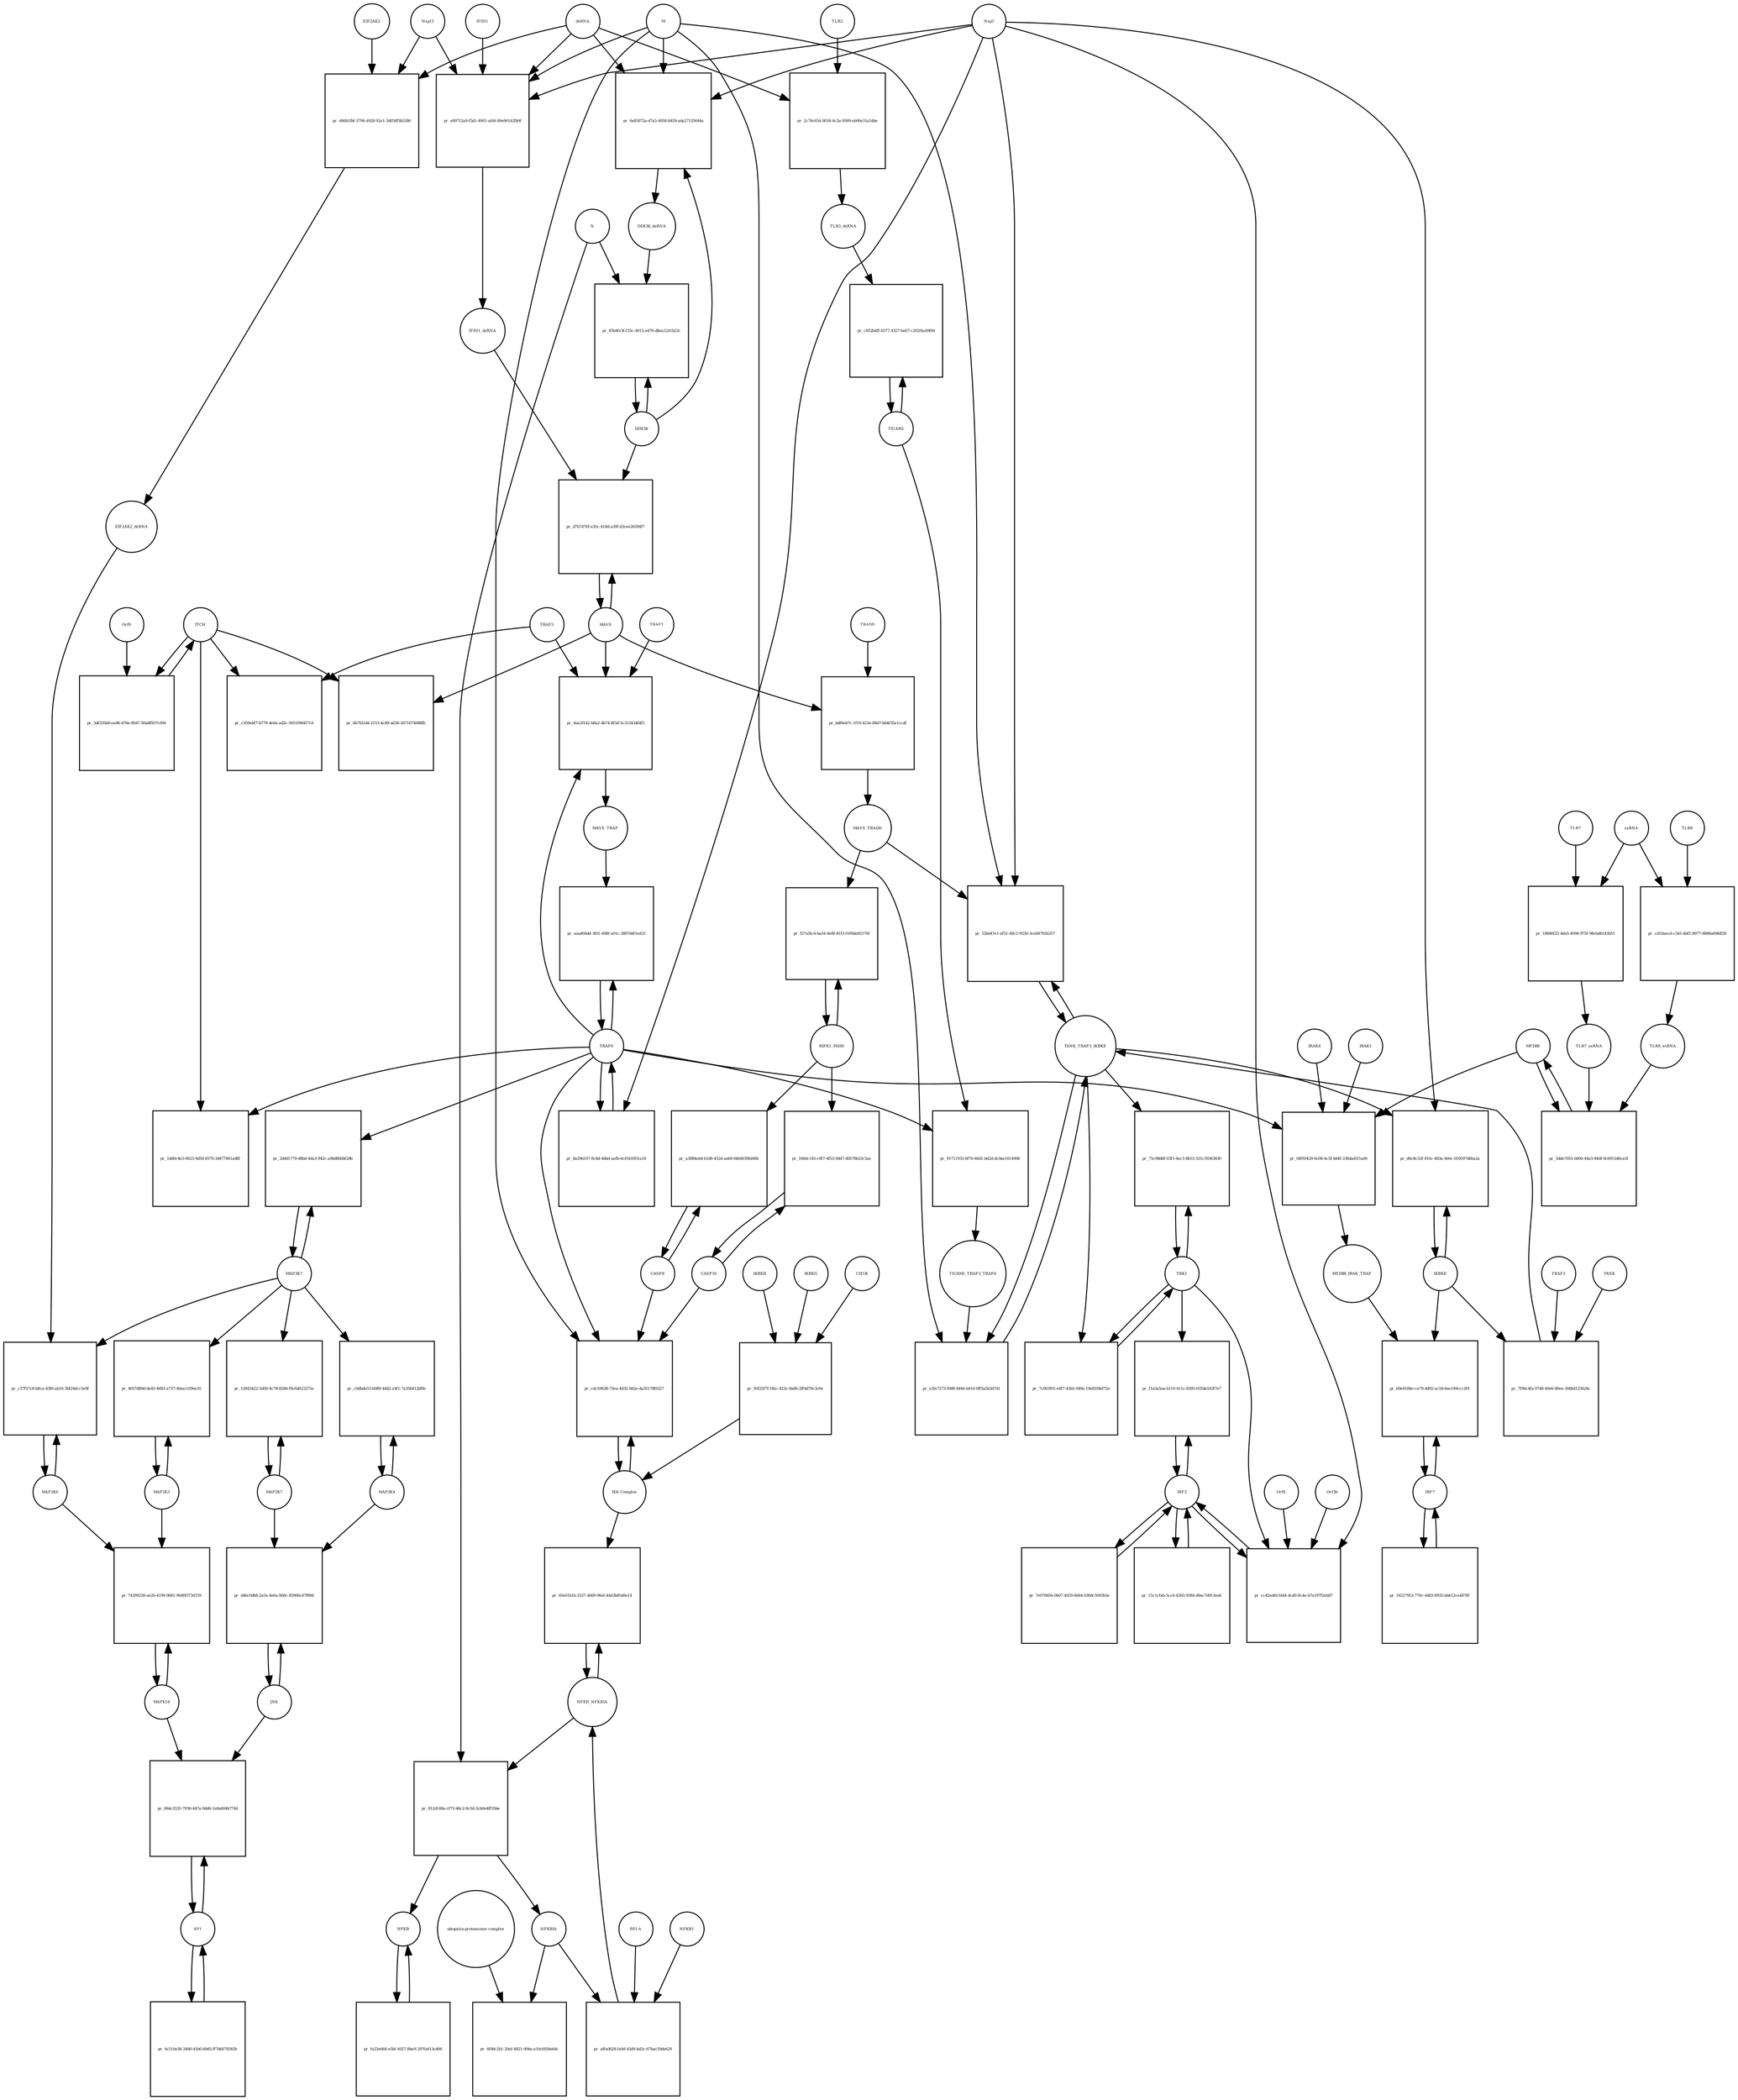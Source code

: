 strict digraph  {
dsRNA [annotation="", bipartite=0, cls="nucleic acid feature", fontsize=4, label=dsRNA, shape=circle];
"pr_0e85872a-d7a5-4058-8459-ada27135644a" [annotation="", bipartite=1, cls=process, fontsize=4, label="pr_0e85872a-d7a5-4058-8459-ada27135644a", shape=square];
DDX58_dsRNA [annotation="", bipartite=0, cls=complex, fontsize=4, label=DDX58_dsRNA, shape=circle];
M [annotation=urn_miriam_ncbiprotein_1796318601, bipartite=0, cls=macromolecule, fontsize=4, label=M, shape=circle];
Nsp3 [annotation=urn_miriam_ncbiprotein_1802476807, bipartite=0, cls=macromolecule, fontsize=4, label=Nsp3, shape=circle];
DDX58 [annotation=urn_miriam_hgnc_19102, bipartite=0, cls=macromolecule, fontsize=4, label=DDX58, shape=circle];
"pr_e89712a9-f5d1-4901-afd4-89e96142fb9f" [annotation="", bipartite=1, cls=process, fontsize=4, label="pr_e89712a9-f5d1-4901-afd4-89e96142fb9f", shape=square];
IFIH1_dsRNA [annotation="", bipartite=0, cls=complex, fontsize=4, label=IFIH1_dsRNA, shape=circle];
Nsp15 [annotation=urn_miriam_ncbiprotein_1802476818, bipartite=0, cls=macromolecule, fontsize=4, label=Nsp15, shape=circle];
IFIH1 [annotation=urn_miriam_hgnc_18873, bipartite=0, cls=macromolecule, fontsize=4, label=IFIH1, shape=circle];
"pr_85b4fe3f-f35c-4015-a479-d8aa1241b23c" [annotation="", bipartite=1, cls=process, fontsize=4, label="pr_85b4fe3f-f35c-4015-a479-d8aa1241b23c", shape=square];
N [annotation=urn_miriam_ncbiprotein_1798174255, bipartite=0, cls=macromolecule, fontsize=4, label=N, shape=circle];
MAVS [annotation=urn_miriam_hgnc_29233, bipartite=0, cls="macromolecule multimer", fontsize=4, label=MAVS, shape=circle];
"pr_d7b7d76f-e35c-418d-a39f-d3cee26394f7" [annotation="", bipartite=1, cls=process, fontsize=4, label="pr_d7b7d76f-e35c-418d-a39f-d3cee26394f7", shape=square];
NFKB [annotation="", bipartite=0, cls=complex, fontsize=4, label=NFKB, shape=circle];
"pr_fa23e664-e5bf-4027-8be9-297fa413cd06" [annotation="", bipartite=1, cls=process, fontsize=4, label="pr_fa23e664-e5bf-4027-8be9-297fa413cd06", shape=square];
NFKBIA [annotation=urn_miriam_hgnc_7797, bipartite=0, cls=macromolecule, fontsize=4, label=NFKBIA, shape=circle];
"pr_4f08c2b1-20af-4821-90be-e10cfd58e64c" [annotation="", bipartite=1, cls=process, fontsize=4, label="pr_4f08c2b1-20af-4821-90be-e10cfd58e64c", shape=square];
"ubiquitin-proteasome complex" [annotation="", bipartite=0, cls=complex, fontsize=4, label="ubiquitin-proteasome complex", shape=circle];
IRF3 [annotation=urn_miriam_hgnc_6118, bipartite=0, cls="macromolecule multimer", fontsize=4, label=IRF3, shape=circle];
"pr_f1a5a5aa-b110-411c-8395-035de543f7e7" [annotation="", bipartite=1, cls=process, fontsize=4, label="pr_f1a5a5aa-b110-411c-8395-035de543f7e7", shape=square];
TBK1 [annotation="", bipartite=0, cls=macromolecule, fontsize=4, label=TBK1, shape=circle];
"pr_7e070b56-0b07-4029-8d44-030dc5093b3e" [annotation="", bipartite=1, cls=process, fontsize=4, label="pr_7e070b56-0b07-4029-8d44-030dc5093b3e", shape=square];
"pr_cc42edfd-fd44-4cd0-8c4a-b7a197f2eb87" [annotation="", bipartite=1, cls=process, fontsize=4, label="pr_cc42edfd-fd44-4cd0-8c4a-b7a197f2eb87", shape=square];
Orf3b [annotation=urn_miriam_uniprot_P59633, bipartite=0, cls=macromolecule, fontsize=4, label=Orf3b, shape=circle];
Orf8 [annotation=urn_miriam_ncbiprotein_1796318604, bipartite=0, cls=macromolecule, fontsize=4, label=Orf8, shape=circle];
IRF7 [annotation=urn_miriam_hgnc_6122, bipartite=0, cls="macromolecule multimer", fontsize=4, label=IRF7, shape=circle];
"pr_60e4184e-ca79-4d92-ac54-6ee149ccc2f4" [annotation="", bipartite=1, cls=process, fontsize=4, label="pr_60e4184e-ca79-4d92-ac54-6ee149ccc2f4", shape=square];
IKBKE [annotation=urn_miriam_hgnc_14552, bipartite=0, cls=macromolecule, fontsize=4, label=IKBKE, shape=circle];
MYD88_IRAK_TRAF [annotation="", bipartite=0, cls=complex, fontsize=4, label=MYD88_IRAK_TRAF, shape=circle];
"pr_15c1cfab-5cc6-4303-9384-d9ac7d913ea6" [annotation="", bipartite=1, cls=process, fontsize=4, label="pr_15c1cfab-5cc6-4303-9384-d9ac7d913ea6", shape=square];
"pr_16227953-770c-4483-8935-bbb12ce4876f" [annotation="", bipartite=1, cls=process, fontsize=4, label="pr_16227953-770c-4483-8935-bbb12ce4876f", shape=square];
TRAF6 [annotation=urn_miriam_hgnc_12036, bipartite=0, cls=macromolecule, fontsize=4, label=TRAF6, shape=circle];
"pr_aaad04dd-3f01-408f-a01c-2887d4f1ed22" [annotation="", bipartite=1, cls=process, fontsize=4, label="pr_aaad04dd-3f01-408f-a01c-2887d4f1ed22", shape=square];
MAVS_TRAF [annotation="", bipartite=0, cls=complex, fontsize=4, label=MAVS_TRAF, shape=circle];
"pr_6b7fd1d4-2153-4c89-a636-2671674088fb" [annotation="", bipartite=1, cls=process, fontsize=4, label="pr_6b7fd1d4-2153-4c89-a636-2671674088fb", shape=square];
ITCH [annotation="", bipartite=0, cls=macromolecule, fontsize=4, label=ITCH, shape=circle];
TRAF5 [annotation=urn_miriam_hgnc_12035, bipartite=0, cls=macromolecule, fontsize=4, label=TRAF5, shape=circle];
"pr_c559ebf7-b779-4e0a-ad2c-5051f98457c6" [annotation="", bipartite=1, cls=process, fontsize=4, label="pr_c559ebf7-b779-4e0a-ad2c-5051f98457c6", shape=square];
"pr_1dd0c4e3-0623-4d50-8370-3d477841ad8f" [annotation="", bipartite=1, cls=process, fontsize=4, label="pr_1dd0c4e3-0623-4d50-8370-3d477841ad8f", shape=square];
TICAM1 [annotation=urn_miriam_hgnc_18348, bipartite=0, cls=macromolecule, fontsize=4, label=TICAM1, shape=circle];
"pr_c852b4ff-8377-4327-ba67-c202f4a49f84" [annotation="", bipartite=1, cls=process, fontsize=4, label="pr_c852b4ff-8377-4327-ba67-c202f4a49f84", shape=square];
TLR3_dsRNA [annotation="", bipartite=0, cls=complex, fontsize=4, label=TLR3_dsRNA, shape=circle];
TLR3 [annotation=urn_miriam_hgnc_11849, bipartite=0, cls="macromolecule multimer", fontsize=4, label=TLR3, shape=circle];
"pr_2c74c654-8058-4c2a-9589-eb90e31a54be" [annotation="", bipartite=1, cls=process, fontsize=4, label="pr_2c74c654-8058-4c2a-9589-eb90e31a54be", shape=square];
"pr_91711933-6f70-46d1-bd2d-dc9ae1614968" [annotation="", bipartite=1, cls=process, fontsize=4, label="pr_91711933-6f70-46d1-bd2d-dc9ae1614968", shape=square];
TICAM1_TRAF3_TRAF6 [annotation="", bipartite=0, cls=complex, fontsize=4, label=TICAM1_TRAF3_TRAF6, shape=circle];
TANK_TRAF3_IKBKE [annotation="", bipartite=0, cls=complex, fontsize=4, label=TANK_TRAF3_IKBKE, shape=circle];
"pr_e2fe7273-f088-4444-b41d-0ff5a5b3d7d1" [annotation="", bipartite=1, cls=process, fontsize=4, label="pr_e2fe7273-f088-4444-b41d-0ff5a5b3d7d1", shape=square];
"pr_75c98d8f-03f3-4ec3-8b53-321c59363830" [annotation="", bipartite=1, cls=process, fontsize=4, label="pr_75c98d8f-03f3-4ec3-8b53-321c59363830", shape=square];
"pr_d0c8c52f-910c-483a-9e6c-059597d6ba2a" [annotation="", bipartite=1, cls=process, fontsize=4, label="pr_d0c8c52f-910c-483a-9e6c-059597d6ba2a", shape=square];
MYD88 [annotation="", bipartite=0, cls=macromolecule, fontsize=4, label=MYD88, shape=circle];
"pr_04f93420-6c08-4c5f-bd4f-236dad1f1a06" [annotation="", bipartite=1, cls=process, fontsize=4, label="pr_04f93420-6c08-4c5f-bd4f-236dad1f1a06", shape=square];
IRAK1 [annotation=urn_miriam_hgnc_6112, bipartite=0, cls=macromolecule, fontsize=4, label=IRAK1, shape=circle];
IRAK4 [annotation=urn_miriam_hgnc_17967, bipartite=0, cls=macromolecule, fontsize=4, label=IRAK4, shape=circle];
TLR7 [annotation=urn_miriam_hgnc_15631, bipartite=0, cls=macromolecule, fontsize=4, label=TLR7, shape=circle];
"pr_18846f22-4da5-4094-975f-98cbdb143b51" [annotation="", bipartite=1, cls=process, fontsize=4, label="pr_18846f22-4da5-4094-975f-98cbdb143b51", shape=square];
TLR7_ssRNA [annotation="", bipartite=0, cls=complex, fontsize=4, label=TLR7_ssRNA, shape=circle];
ssRNA [annotation="", bipartite=0, cls="nucleic acid feature", fontsize=4, label=ssRNA, shape=circle];
TLR8 [annotation=urn_miriam_hgnc_15632, bipartite=0, cls=macromolecule, fontsize=4, label=TLR8, shape=circle];
"pr_cd10aecd-c345-4bf2-8977-6886a69fdf28" [annotation="", bipartite=1, cls=process, fontsize=4, label="pr_cd10aecd-c345-4bf2-8977-6886a69fdf28", shape=square];
TLR8_ssRNA [annotation="", bipartite=0, cls=complex, fontsize=4, label=TLR8_ssRNA, shape=circle];
"pr_5dde7655-0d06-44a3-84df-0c6915d6ca5f" [annotation="", bipartite=1, cls=process, fontsize=4, label="pr_5dde7655-0d06-44a3-84df-0c6915d6ca5f", shape=square];
MAP3K7 [annotation="", bipartite=0, cls=macromolecule, fontsize=4, label=MAP3K7, shape=circle];
"pr_2ddd1779-d8bd-4da3-942c-a9bd8b6bf28b" [annotation="", bipartite=1, cls=process, fontsize=4, label="pr_2ddd1779-d8bd-4da3-942c-a9bd8b6bf28b", shape=square];
TRAF2 [annotation=urn_miriam_hgnc_12032, bipartite=0, cls=macromolecule, fontsize=4, label=TRAF2, shape=circle];
"pr_4ae2f142-b8a2-4b74-8f3d-5c313434fdf3" [annotation="", bipartite=1, cls=process, fontsize=4, label="pr_4ae2f142-b8a2-4b74-8f3d-5c313434fdf3", shape=square];
"pr_3df335b9-ea96-476e-8047-50a8f937c094" [annotation="", bipartite=1, cls=process, fontsize=4, label="pr_3df335b9-ea96-476e-8047-50a8f937c094", shape=square];
Orf9 [annotation=urn_miriam_uniprot_P59636, bipartite=0, cls=macromolecule, fontsize=4, label=Orf9, shape=circle];
"pr_bdf0eb7c-1f10-413e-88d7-b64f35e1ccdf" [annotation="", bipartite=1, cls=process, fontsize=4, label="pr_bdf0eb7c-1f10-413e-88d7-b64f35e1ccdf", shape=square];
MAVS_TRADD [annotation="", bipartite=0, cls=complex, fontsize=4, label=MAVS_TRADD, shape=circle];
TRADD [annotation=urn_miriam_hgnc_12030, bipartite=0, cls=macromolecule, fontsize=4, label=TRADD, shape=circle];
"pr_8a29b107-8c8d-4dbd-aefb-6c81b5951a18" [annotation="", bipartite=1, cls=process, fontsize=4, label="pr_8a29b107-8c8d-4dbd-aefb-6c81b5951a18", shape=square];
AP1 [annotation="", bipartite=0, cls=complex, fontsize=4, label=AP1, shape=circle];
"pr_064c2535-7936-447a-9dd6-1a9a604b7744" [annotation="", bipartite=1, cls=process, fontsize=4, label="pr_064c2535-7936-447a-9dd6-1a9a604b7744", shape=square];
MAPK14 [annotation="", bipartite=0, cls=macromolecule, fontsize=4, label=MAPK14, shape=circle];
JNK [annotation="", bipartite=0, cls=complex, fontsize=4, label=JNK, shape=circle];
"pr_d46c0db8-2a5e-4e6a-908c-85906c47f884" [annotation="", bipartite=1, cls=process, fontsize=4, label="pr_d46c0db8-2a5e-4e6a-908c-85906c47f884", shape=square];
MAP2K7 [annotation="", bipartite=0, cls=macromolecule, fontsize=4, label=MAP2K7, shape=circle];
MAP2K4 [annotation="", bipartite=0, cls=macromolecule, fontsize=4, label=MAP2K4, shape=circle];
"pr_c0dbde53-b089-44d2-a4f1-7a356d12bf8c" [annotation="", bipartite=1, cls=process, fontsize=4, label="pr_c0dbde53-b089-44d2-a4f1-7a356d12bf8c", shape=square];
"pr_12843422-5d00-4c78-8286-f9c6d023275e" [annotation="", bipartite=1, cls=process, fontsize=4, label="pr_12843422-5d00-4c78-8286-f9c6d023275e", shape=square];
MAP2K3 [annotation="", bipartite=0, cls=macromolecule, fontsize=4, label=MAP2K3, shape=circle];
"pr_4037d89d-da45-4683-a737-46ea11f9ee35" [annotation="", bipartite=1, cls=process, fontsize=4, label="pr_4037d89d-da45-4683-a737-46ea11f9ee35", shape=square];
MAP2K6 [annotation="", bipartite=0, cls=macromolecule, fontsize=4, label=MAP2K6, shape=circle];
"pr_c37f57c8-b8ca-43f6-ab16-3bf24dcc5e9f" [annotation="", bipartite=1, cls=process, fontsize=4, label="pr_c37f57c8-b8ca-43f6-ab16-3bf24dcc5e9f", shape=square];
EIF2AK2_dsRNA [annotation="", bipartite=0, cls=complex, fontsize=4, label=EIF2AK2_dsRNA, shape=circle];
"pr_d46b1fbf-3796-4928-92e1-3d058f3b5386" [annotation="", bipartite=1, cls=process, fontsize=4, label="pr_d46b1fbf-3796-4928-92e1-3d058f3b5386", shape=square];
EIF2AK2 [annotation=urn_miriam_hgnc_9437, bipartite=0, cls=macromolecule, fontsize=4, label=EIF2AK2, shape=circle];
RIPK1_FADD [annotation="", bipartite=0, cls=complex, fontsize=4, label=RIPK1_FADD, shape=circle];
"pr_f27a5fc4-ba34-4e8f-81f3-01f6da92176f" [annotation="", bipartite=1, cls=process, fontsize=4, label="pr_f27a5fc4-ba34-4e8f-81f3-01f6da92176f", shape=square];
CASP8 [annotation="", bipartite=0, cls=macromolecule, fontsize=4, label=CASP8, shape=circle];
"pr_a3884ebd-b1d8-452d-aeb9-6bfd4306d46b" [annotation="", bipartite=1, cls=process, fontsize=4, label="pr_a3884ebd-b1d8-452d-aeb9-6bfd4306d46b", shape=square];
CASP10 [annotation="", bipartite=0, cls=macromolecule, fontsize=4, label=CASP10, shape=circle];
"pr_16b0c145-c6f7-4f53-9dd7-d0578b33c5ae" [annotation="", bipartite=1, cls=process, fontsize=4, label="pr_16b0c145-c6f7-4f53-9dd7-d0578b33c5ae", shape=square];
NFKB_NFKBIA [annotation="", bipartite=0, cls=complex, fontsize=4, label=NFKB_NFKBIA, shape=circle];
"pr_65e01b1b-3327-4669-96ef-44d3b85d9a14" [annotation="", bipartite=1, cls=process, fontsize=4, label="pr_65e01b1b-3327-4669-96ef-44d3b85d9a14", shape=square];
"IKK Complex" [annotation="", bipartite=0, cls=complex, fontsize=4, label="IKK Complex", shape=circle];
"pr_812d149a-cf73-48c2-8c5d-2cb0e4ff35be" [annotation="", bipartite=1, cls=process, fontsize=4, label="pr_812d149a-cf73-48c2-8c5d-2cb0e4ff35be", shape=square];
"pr_4c510e38-28d0-41b6-b9d5-ff7b6078345b" [annotation="", bipartite=1, cls=process, fontsize=4, label="pr_4c510e38-28d0-41b6-b9d5-ff7b6078345b", shape=square];
"pr_cdc59638-73ea-4d32-842e-da35178f0227" [annotation="", bipartite=1, cls=process, fontsize=4, label="pr_cdc59638-73ea-4d32-842e-da35178f0227", shape=square];
"pr_affa0628-fa0d-43d9-bd2c-67bac59de629" [annotation="", bipartite=1, cls=process, fontsize=4, label="pr_affa0628-fa0d-43d9-bd2c-67bac59de629", shape=square];
RELA [annotation="", bipartite=0, cls=macromolecule, fontsize=4, label=RELA, shape=circle];
NFKB1 [annotation="", bipartite=0, cls=macromolecule, fontsize=4, label=NFKB1, shape=circle];
IKBKG [annotation="", bipartite=0, cls=macromolecule, fontsize=4, label=IKBKG, shape=circle];
"pr_95f25f7f-f45c-423c-8a86-2ff4d70c3c0e" [annotation="", bipartite=1, cls=process, fontsize=4, label="pr_95f25f7f-f45c-423c-8a86-2ff4d70c3c0e", shape=square];
CHUK [annotation="", bipartite=0, cls=macromolecule, fontsize=4, label=CHUK, shape=circle];
IKBKB [annotation="", bipartite=0, cls=macromolecule, fontsize=4, label=IKBKB, shape=circle];
"pr_526d47e1-ef51-49c2-9330-3ce84792b357" [annotation="", bipartite=1, cls=process, fontsize=4, label="pr_526d47e1-ef51-49c2-9330-3ce84792b357", shape=square];
"pr_7c003f01-e8f7-43b5-949a-19e81f8ef72e" [annotation="", bipartite=1, cls=process, fontsize=4, label="pr_7c003f01-e8f7-43b5-949a-19e81f8ef72e", shape=square];
"pr_74299228-ae26-4199-9681-964f83734159" [annotation="", bipartite=1, cls=process, fontsize=4, label="pr_74299228-ae26-4199-9681-964f83734159", shape=square];
TRAF3 [annotation="", bipartite=0, cls=macromolecule, fontsize=4, label=TRAF3, shape=circle];
"pr_7f96c4fa-0748-40e6-80ee-306bd123628c" [annotation="", bipartite=1, cls=process, fontsize=4, label="pr_7f96c4fa-0748-40e6-80ee-306bd123628c", shape=square];
TANK [annotation="", bipartite=0, cls=macromolecule, fontsize=4, label=TANK, shape=circle];
dsRNA -> "pr_0e85872a-d7a5-4058-8459-ada27135644a"  [annotation="", interaction_type=consumption];
dsRNA -> "pr_e89712a9-f5d1-4901-afd4-89e96142fb9f"  [annotation="", interaction_type=consumption];
dsRNA -> "pr_2c74c654-8058-4c2a-9589-eb90e31a54be"  [annotation="", interaction_type=consumption];
dsRNA -> "pr_d46b1fbf-3796-4928-92e1-3d058f3b5386"  [annotation="", interaction_type=consumption];
"pr_0e85872a-d7a5-4058-8459-ada27135644a" -> DDX58_dsRNA  [annotation="", interaction_type=production];
DDX58_dsRNA -> "pr_85b4fe3f-f35c-4015-a479-d8aa1241b23c"  [annotation="urn_miriam_pubmed_25581309|urn_miriam_pubmed_28148787|urn_miriam_taxonomy_694009", interaction_type=catalysis];
M -> "pr_0e85872a-d7a5-4058-8459-ada27135644a"  [annotation="urn_miriam_pubmed_20303872|urn_miriam_pubmed_19380580|urn_miriam_pubmed_31226023|urn_miriam_taxonomy_694009", interaction_type=inhibition];
M -> "pr_e89712a9-f5d1-4901-afd4-89e96142fb9f"  [annotation="urn_miriam_pubmed_28484023|urn_miriam_pubmed_19380580|urn_miriam_pubmed_31226023|urn_miriam_taxonomy_694009", interaction_type=inhibition];
M -> "pr_e2fe7273-f088-4444-b41d-0ff5a5b3d7d1"  [annotation="urn_miriam_pubmed_19380580|urn_miriam_pubmed_19366914|urn_miriam_taxonomy_694009", interaction_type=inhibition];
M -> "pr_cdc59638-73ea-4d32-842e-da35178f0227"  [annotation="urn_miriam_pubmed_19366914|urn_miriam_pubmed_20303872|urn_miriam_pubmed_17705188|urn_miriam_pubmed_694009", interaction_type=inhibition];
M -> "pr_526d47e1-ef51-49c2-9330-3ce84792b357"  [annotation="urn_miriam_pubmed_19366914|urn_miriam_pubmed_27164085|urn_miriam_pubmed_19380580|urn_miriam_taxonomy_694009", interaction_type=inhibition];
Nsp3 -> "pr_0e85872a-d7a5-4058-8459-ada27135644a"  [annotation="urn_miriam_pubmed_20303872|urn_miriam_pubmed_19380580|urn_miriam_pubmed_31226023|urn_miriam_taxonomy_694009", interaction_type=inhibition];
Nsp3 -> "pr_e89712a9-f5d1-4901-afd4-89e96142fb9f"  [annotation="urn_miriam_pubmed_28484023|urn_miriam_pubmed_19380580|urn_miriam_pubmed_31226023|urn_miriam_taxonomy_694009", interaction_type=inhibition];
Nsp3 -> "pr_cc42edfd-fd44-4cd0-8c4a-b7a197f2eb87"  [annotation="urn_miriam_pubmed_17761676|urn_miriam_pubmed_31226023|urn_miriam_taxonomy_694009", interaction_type=inhibition];
Nsp3 -> "pr_d0c8c52f-910c-483a-9e6c-059597d6ba2a"  [annotation="urn_miriam_pubmed_20303872|urn_miriam_pubmed_31226023|urn_miriam_taxonomy_694009", interaction_type=inhibition];
Nsp3 -> "pr_8a29b107-8c8d-4dbd-aefb-6c81b5951a18"  [annotation="urn_miriam_pubmed_27164085|urn_miriam_taxonomy_694009", interaction_type=catalysis];
Nsp3 -> "pr_526d47e1-ef51-49c2-9330-3ce84792b357"  [annotation="urn_miriam_pubmed_19366914|urn_miriam_pubmed_27164085|urn_miriam_pubmed_19380580|urn_miriam_taxonomy_694009", interaction_type=inhibition];
DDX58 -> "pr_0e85872a-d7a5-4058-8459-ada27135644a"  [annotation="", interaction_type=consumption];
DDX58 -> "pr_85b4fe3f-f35c-4015-a479-d8aa1241b23c"  [annotation="", interaction_type=consumption];
DDX58 -> "pr_d7b7d76f-e35c-418d-a39f-d3cee26394f7"  [annotation=urn_miriam_pubmed_25581309, interaction_type=catalysis];
"pr_e89712a9-f5d1-4901-afd4-89e96142fb9f" -> IFIH1_dsRNA  [annotation="", interaction_type=production];
IFIH1_dsRNA -> "pr_d7b7d76f-e35c-418d-a39f-d3cee26394f7"  [annotation=urn_miriam_pubmed_25581309, interaction_type=catalysis];
Nsp15 -> "pr_e89712a9-f5d1-4901-afd4-89e96142fb9f"  [annotation="urn_miriam_pubmed_28484023|urn_miriam_pubmed_19380580|urn_miriam_pubmed_31226023|urn_miriam_taxonomy_694009", interaction_type=inhibition];
Nsp15 -> "pr_d46b1fbf-3796-4928-92e1-3d058f3b5386"  [annotation="urn_miriam_pubmed_28484023|urn_miriam_pubmed_19366914|urn_miriam_taxonomy_694009", interaction_type=inhibition];
IFIH1 -> "pr_e89712a9-f5d1-4901-afd4-89e96142fb9f"  [annotation="", interaction_type=consumption];
"pr_85b4fe3f-f35c-4015-a479-d8aa1241b23c" -> DDX58  [annotation="", interaction_type=production];
N -> "pr_85b4fe3f-f35c-4015-a479-d8aa1241b23c"  [annotation="urn_miriam_pubmed_25581309|urn_miriam_pubmed_28148787|urn_miriam_taxonomy_694009", interaction_type=inhibition];
N -> "pr_812d149a-cf73-48c2-8c5d-2cb0e4ff35be"  [annotation="urn_miriam_pubmed_16143815|urn_miriam_taxonomy_694009", interaction_type=stimulation];
MAVS -> "pr_d7b7d76f-e35c-418d-a39f-d3cee26394f7"  [annotation="", interaction_type=consumption];
MAVS -> "pr_6b7fd1d4-2153-4c89-a636-2671674088fb"  [annotation="", interaction_type=consumption];
MAVS -> "pr_4ae2f142-b8a2-4b74-8f3d-5c313434fdf3"  [annotation="", interaction_type=consumption];
MAVS -> "pr_bdf0eb7c-1f10-413e-88d7-b64f35e1ccdf"  [annotation="", interaction_type=consumption];
"pr_d7b7d76f-e35c-418d-a39f-d3cee26394f7" -> MAVS  [annotation="", interaction_type=production];
NFKB -> "pr_fa23e664-e5bf-4027-8be9-297fa413cd06"  [annotation="", interaction_type=consumption];
"pr_fa23e664-e5bf-4027-8be9-297fa413cd06" -> NFKB  [annotation="", interaction_type=production];
NFKBIA -> "pr_4f08c2b1-20af-4821-90be-e10cfd58e64c"  [annotation="", interaction_type=consumption];
NFKBIA -> "pr_affa0628-fa0d-43d9-bd2c-67bac59de629"  [annotation="", interaction_type=consumption];
"ubiquitin-proteasome complex" -> "pr_4f08c2b1-20af-4821-90be-e10cfd58e64c"  [annotation=urn_miriam_pubmed_20303872, interaction_type=catalysis];
IRF3 -> "pr_f1a5a5aa-b110-411c-8395-035de543f7e7"  [annotation="", interaction_type=consumption];
IRF3 -> "pr_7e070b56-0b07-4029-8d44-030dc5093b3e"  [annotation="", interaction_type=consumption];
IRF3 -> "pr_cc42edfd-fd44-4cd0-8c4a-b7a197f2eb87"  [annotation="", interaction_type=consumption];
IRF3 -> "pr_15c1cfab-5cc6-4303-9384-d9ac7d913ea6"  [annotation="", interaction_type=consumption];
"pr_f1a5a5aa-b110-411c-8395-035de543f7e7" -> IRF3  [annotation="", interaction_type=production];
TBK1 -> "pr_f1a5a5aa-b110-411c-8395-035de543f7e7"  [annotation=urn_miriam_pubmed_25581309, interaction_type=catalysis];
TBK1 -> "pr_cc42edfd-fd44-4cd0-8c4a-b7a197f2eb87"  [annotation="urn_miriam_pubmed_17761676|urn_miriam_pubmed_31226023|urn_miriam_taxonomy_694009", interaction_type=catalysis];
TBK1 -> "pr_75c98d8f-03f3-4ec3-8b53-321c59363830"  [annotation="", interaction_type=consumption];
TBK1 -> "pr_7c003f01-e8f7-43b5-949a-19e81f8ef72e"  [annotation="", interaction_type=consumption];
"pr_7e070b56-0b07-4029-8d44-030dc5093b3e" -> IRF3  [annotation="", interaction_type=production];
"pr_cc42edfd-fd44-4cd0-8c4a-b7a197f2eb87" -> IRF3  [annotation="", interaction_type=production];
Orf3b -> "pr_cc42edfd-fd44-4cd0-8c4a-b7a197f2eb87"  [annotation="urn_miriam_pubmed_17761676|urn_miriam_pubmed_31226023|urn_miriam_taxonomy_694009", interaction_type=inhibition];
Orf8 -> "pr_cc42edfd-fd44-4cd0-8c4a-b7a197f2eb87"  [annotation="urn_miriam_pubmed_17761676|urn_miriam_pubmed_31226023|urn_miriam_taxonomy_694009", interaction_type=inhibition];
IRF7 -> "pr_60e4184e-ca79-4d92-ac54-6ee149ccc2f4"  [annotation="", interaction_type=consumption];
IRF7 -> "pr_16227953-770c-4483-8935-bbb12ce4876f"  [annotation="", interaction_type=consumption];
"pr_60e4184e-ca79-4d92-ac54-6ee149ccc2f4" -> IRF7  [annotation="", interaction_type=production];
IKBKE -> "pr_60e4184e-ca79-4d92-ac54-6ee149ccc2f4"  [annotation=urn_miriam_pubmed_20303872, interaction_type=catalysis];
IKBKE -> "pr_d0c8c52f-910c-483a-9e6c-059597d6ba2a"  [annotation="", interaction_type=consumption];
IKBKE -> "pr_7f96c4fa-0748-40e6-80ee-306bd123628c"  [annotation="", interaction_type=consumption];
MYD88_IRAK_TRAF -> "pr_60e4184e-ca79-4d92-ac54-6ee149ccc2f4"  [annotation=urn_miriam_pubmed_20303872, interaction_type=catalysis];
"pr_15c1cfab-5cc6-4303-9384-d9ac7d913ea6" -> IRF3  [annotation="", interaction_type=production];
"pr_16227953-770c-4483-8935-bbb12ce4876f" -> IRF7  [annotation="", interaction_type=production];
TRAF6 -> "pr_aaad04dd-3f01-408f-a01c-2887d4f1ed22"  [annotation="", interaction_type=consumption];
TRAF6 -> "pr_1dd0c4e3-0623-4d50-8370-3d477841ad8f"  [annotation="", interaction_type=consumption];
TRAF6 -> "pr_91711933-6f70-46d1-bd2d-dc9ae1614968"  [annotation="", interaction_type=consumption];
TRAF6 -> "pr_04f93420-6c08-4c5f-bd4f-236dad1f1a06"  [annotation="", interaction_type=consumption];
TRAF6 -> "pr_2ddd1779-d8bd-4da3-942c-a9bd8b6bf28b"  [annotation=urn_miriam_pubmed_19366914, interaction_type=stimulation];
TRAF6 -> "pr_4ae2f142-b8a2-4b74-8f3d-5c313434fdf3"  [annotation="", interaction_type=consumption];
TRAF6 -> "pr_8a29b107-8c8d-4dbd-aefb-6c81b5951a18"  [annotation="", interaction_type=consumption];
TRAF6 -> "pr_cdc59638-73ea-4d32-842e-da35178f0227"  [annotation="urn_miriam_pubmed_19366914|urn_miriam_pubmed_20303872|urn_miriam_pubmed_17705188|urn_miriam_pubmed_694009", interaction_type=stimulation];
"pr_aaad04dd-3f01-408f-a01c-2887d4f1ed22" -> TRAF6  [annotation="", interaction_type=production];
MAVS_TRAF -> "pr_aaad04dd-3f01-408f-a01c-2887d4f1ed22"  [annotation=urn_miriam_pubmed_19366914, interaction_type=catalysis];
ITCH -> "pr_6b7fd1d4-2153-4c89-a636-2671674088fb"  [annotation=urn_miriam_pubmed_25135833, interaction_type=catalysis];
ITCH -> "pr_c559ebf7-b779-4e0a-ad2c-5051f98457c6"  [annotation=urn_miriam_pubmed_25135833, interaction_type=catalysis];
ITCH -> "pr_1dd0c4e3-0623-4d50-8370-3d477841ad8f"  [annotation=urn_miriam_pubmed_25135833, interaction_type=catalysis];
ITCH -> "pr_3df335b9-ea96-476e-8047-50a8f937c094"  [annotation="", interaction_type=consumption];
TRAF5 -> "pr_c559ebf7-b779-4e0a-ad2c-5051f98457c6"  [annotation="", interaction_type=consumption];
TRAF5 -> "pr_4ae2f142-b8a2-4b74-8f3d-5c313434fdf3"  [annotation="", interaction_type=consumption];
TICAM1 -> "pr_c852b4ff-8377-4327-ba67-c202f4a49f84"  [annotation="", interaction_type=consumption];
TICAM1 -> "pr_91711933-6f70-46d1-bd2d-dc9ae1614968"  [annotation="", interaction_type=consumption];
"pr_c852b4ff-8377-4327-ba67-c202f4a49f84" -> TICAM1  [annotation="", interaction_type=production];
TLR3_dsRNA -> "pr_c852b4ff-8377-4327-ba67-c202f4a49f84"  [annotation=urn_miriam_pubmed_20303872, interaction_type=stimulation];
TLR3 -> "pr_2c74c654-8058-4c2a-9589-eb90e31a54be"  [annotation="", interaction_type=consumption];
"pr_2c74c654-8058-4c2a-9589-eb90e31a54be" -> TLR3_dsRNA  [annotation="", interaction_type=production];
"pr_91711933-6f70-46d1-bd2d-dc9ae1614968" -> TICAM1_TRAF3_TRAF6  [annotation="", interaction_type=production];
TICAM1_TRAF3_TRAF6 -> "pr_e2fe7273-f088-4444-b41d-0ff5a5b3d7d1"  [annotation="urn_miriam_pubmed_19380580|urn_miriam_pubmed_19366914|urn_miriam_taxonomy_694009", interaction_type=stimulation];
TANK_TRAF3_IKBKE -> "pr_e2fe7273-f088-4444-b41d-0ff5a5b3d7d1"  [annotation="", interaction_type=consumption];
TANK_TRAF3_IKBKE -> "pr_75c98d8f-03f3-4ec3-8b53-321c59363830"  [annotation=urn_miriam_pubmed_20303872, interaction_type=stimulation];
TANK_TRAF3_IKBKE -> "pr_d0c8c52f-910c-483a-9e6c-059597d6ba2a"  [annotation="urn_miriam_pubmed_20303872|urn_miriam_pubmed_31226023|urn_miriam_taxonomy_694009", interaction_type=stimulation];
TANK_TRAF3_IKBKE -> "pr_526d47e1-ef51-49c2-9330-3ce84792b357"  [annotation="", interaction_type=consumption];
TANK_TRAF3_IKBKE -> "pr_7c003f01-e8f7-43b5-949a-19e81f8ef72e"  [annotation=urn_miriam_pubmed_19366914, interaction_type=stimulation];
"pr_e2fe7273-f088-4444-b41d-0ff5a5b3d7d1" -> TANK_TRAF3_IKBKE  [annotation="", interaction_type=production];
"pr_75c98d8f-03f3-4ec3-8b53-321c59363830" -> TBK1  [annotation="", interaction_type=production];
"pr_d0c8c52f-910c-483a-9e6c-059597d6ba2a" -> IKBKE  [annotation="", interaction_type=production];
MYD88 -> "pr_04f93420-6c08-4c5f-bd4f-236dad1f1a06"  [annotation="", interaction_type=consumption];
MYD88 -> "pr_5dde7655-0d06-44a3-84df-0c6915d6ca5f"  [annotation="", interaction_type=consumption];
"pr_04f93420-6c08-4c5f-bd4f-236dad1f1a06" -> MYD88_IRAK_TRAF  [annotation="", interaction_type=production];
IRAK1 -> "pr_04f93420-6c08-4c5f-bd4f-236dad1f1a06"  [annotation="", interaction_type=consumption];
IRAK4 -> "pr_04f93420-6c08-4c5f-bd4f-236dad1f1a06"  [annotation="", interaction_type=consumption];
TLR7 -> "pr_18846f22-4da5-4094-975f-98cbdb143b51"  [annotation="", interaction_type=consumption];
"pr_18846f22-4da5-4094-975f-98cbdb143b51" -> TLR7_ssRNA  [annotation="", interaction_type=production];
TLR7_ssRNA -> "pr_5dde7655-0d06-44a3-84df-0c6915d6ca5f"  [annotation=urn_miriam_pubmed_19366914, interaction_type=stimulation];
ssRNA -> "pr_18846f22-4da5-4094-975f-98cbdb143b51"  [annotation="", interaction_type=consumption];
ssRNA -> "pr_cd10aecd-c345-4bf2-8977-6886a69fdf28"  [annotation="", interaction_type=consumption];
TLR8 -> "pr_cd10aecd-c345-4bf2-8977-6886a69fdf28"  [annotation="", interaction_type=consumption];
"pr_cd10aecd-c345-4bf2-8977-6886a69fdf28" -> TLR8_ssRNA  [annotation="", interaction_type=production];
TLR8_ssRNA -> "pr_5dde7655-0d06-44a3-84df-0c6915d6ca5f"  [annotation=urn_miriam_pubmed_19366914, interaction_type=stimulation];
"pr_5dde7655-0d06-44a3-84df-0c6915d6ca5f" -> MYD88  [annotation="", interaction_type=production];
MAP3K7 -> "pr_2ddd1779-d8bd-4da3-942c-a9bd8b6bf28b"  [annotation="", interaction_type=consumption];
MAP3K7 -> "pr_c0dbde53-b089-44d2-a4f1-7a356d12bf8c"  [annotation=urn_miriam_pubmed_19366914, interaction_type=catalysis];
MAP3K7 -> "pr_12843422-5d00-4c78-8286-f9c6d023275e"  [annotation=urn_miriam_pubmed_19366914, interaction_type=catalysis];
MAP3K7 -> "pr_4037d89d-da45-4683-a737-46ea11f9ee35"  [annotation=urn_miriam_pubmed_19366914, interaction_type=catalysis];
MAP3K7 -> "pr_c37f57c8-b8ca-43f6-ab16-3bf24dcc5e9f"  [annotation=urn_miriam_pubmed_19366914, interaction_type=catalysis];
"pr_2ddd1779-d8bd-4da3-942c-a9bd8b6bf28b" -> MAP3K7  [annotation="", interaction_type=production];
TRAF2 -> "pr_4ae2f142-b8a2-4b74-8f3d-5c313434fdf3"  [annotation="", interaction_type=consumption];
"pr_4ae2f142-b8a2-4b74-8f3d-5c313434fdf3" -> MAVS_TRAF  [annotation="", interaction_type=production];
"pr_3df335b9-ea96-476e-8047-50a8f937c094" -> ITCH  [annotation="", interaction_type=production];
Orf9 -> "pr_3df335b9-ea96-476e-8047-50a8f937c094"  [annotation="urn_miriam_pubmed_25135833|urn_miriam_taxonomy_694009", interaction_type=stimulation];
"pr_bdf0eb7c-1f10-413e-88d7-b64f35e1ccdf" -> MAVS_TRADD  [annotation="", interaction_type=production];
MAVS_TRADD -> "pr_f27a5fc4-ba34-4e8f-81f3-01f6da92176f"  [annotation=urn_miriam_pubmed_19366914, interaction_type=stimulation];
MAVS_TRADD -> "pr_526d47e1-ef51-49c2-9330-3ce84792b357"  [annotation="urn_miriam_pubmed_19366914|urn_miriam_pubmed_27164085|urn_miriam_pubmed_19380580|urn_miriam_taxonomy_694009", interaction_type=stimulation];
TRADD -> "pr_bdf0eb7c-1f10-413e-88d7-b64f35e1ccdf"  [annotation="", interaction_type=consumption];
"pr_8a29b107-8c8d-4dbd-aefb-6c81b5951a18" -> TRAF6  [annotation="", interaction_type=production];
AP1 -> "pr_064c2535-7936-447a-9dd6-1a9a604b7744"  [annotation="", interaction_type=consumption];
AP1 -> "pr_4c510e38-28d0-41b6-b9d5-ff7b6078345b"  [annotation="", interaction_type=consumption];
"pr_064c2535-7936-447a-9dd6-1a9a604b7744" -> AP1  [annotation="", interaction_type=production];
MAPK14 -> "pr_064c2535-7936-447a-9dd6-1a9a604b7744"  [annotation=urn_miriam_pubmed_19366914, interaction_type=stimulation];
MAPK14 -> "pr_74299228-ae26-4199-9681-964f83734159"  [annotation="", interaction_type=consumption];
JNK -> "pr_064c2535-7936-447a-9dd6-1a9a604b7744"  [annotation=urn_miriam_pubmed_19366914, interaction_type=stimulation];
JNK -> "pr_d46c0db8-2a5e-4e6a-908c-85906c47f884"  [annotation="", interaction_type=consumption];
"pr_d46c0db8-2a5e-4e6a-908c-85906c47f884" -> JNK  [annotation="", interaction_type=production];
MAP2K7 -> "pr_d46c0db8-2a5e-4e6a-908c-85906c47f884"  [annotation=urn_miriam_pubmed_19366914, interaction_type=catalysis];
MAP2K7 -> "pr_12843422-5d00-4c78-8286-f9c6d023275e"  [annotation="", interaction_type=consumption];
MAP2K4 -> "pr_d46c0db8-2a5e-4e6a-908c-85906c47f884"  [annotation=urn_miriam_pubmed_19366914, interaction_type=catalysis];
MAP2K4 -> "pr_c0dbde53-b089-44d2-a4f1-7a356d12bf8c"  [annotation="", interaction_type=consumption];
"pr_c0dbde53-b089-44d2-a4f1-7a356d12bf8c" -> MAP2K4  [annotation="", interaction_type=production];
"pr_12843422-5d00-4c78-8286-f9c6d023275e" -> MAP2K7  [annotation="", interaction_type=production];
MAP2K3 -> "pr_4037d89d-da45-4683-a737-46ea11f9ee35"  [annotation="", interaction_type=consumption];
MAP2K3 -> "pr_74299228-ae26-4199-9681-964f83734159"  [annotation=urn_miriam_pubmed_19366914, interaction_type=catalysis];
"pr_4037d89d-da45-4683-a737-46ea11f9ee35" -> MAP2K3  [annotation="", interaction_type=production];
MAP2K6 -> "pr_c37f57c8-b8ca-43f6-ab16-3bf24dcc5e9f"  [annotation="", interaction_type=consumption];
MAP2K6 -> "pr_74299228-ae26-4199-9681-964f83734159"  [annotation=urn_miriam_pubmed_19366914, interaction_type=catalysis];
"pr_c37f57c8-b8ca-43f6-ab16-3bf24dcc5e9f" -> MAP2K6  [annotation="", interaction_type=production];
EIF2AK2_dsRNA -> "pr_c37f57c8-b8ca-43f6-ab16-3bf24dcc5e9f"  [annotation=urn_miriam_pubmed_19366914, interaction_type=stimulation];
"pr_d46b1fbf-3796-4928-92e1-3d058f3b5386" -> EIF2AK2_dsRNA  [annotation="", interaction_type=production];
EIF2AK2 -> "pr_d46b1fbf-3796-4928-92e1-3d058f3b5386"  [annotation="", interaction_type=consumption];
RIPK1_FADD -> "pr_f27a5fc4-ba34-4e8f-81f3-01f6da92176f"  [annotation="", interaction_type=consumption];
RIPK1_FADD -> "pr_a3884ebd-b1d8-452d-aeb9-6bfd4306d46b"  [annotation=urn_miriam_pubmed_19366914, interaction_type=stimulation];
RIPK1_FADD -> "pr_16b0c145-c6f7-4f53-9dd7-d0578b33c5ae"  [annotation=urn_miriam_pubmed_20303872, interaction_type=stimulation];
"pr_f27a5fc4-ba34-4e8f-81f3-01f6da92176f" -> RIPK1_FADD  [annotation="", interaction_type=production];
CASP8 -> "pr_a3884ebd-b1d8-452d-aeb9-6bfd4306d46b"  [annotation="", interaction_type=consumption];
CASP8 -> "pr_cdc59638-73ea-4d32-842e-da35178f0227"  [annotation="urn_miriam_pubmed_19366914|urn_miriam_pubmed_20303872|urn_miriam_pubmed_17705188|urn_miriam_pubmed_694009", interaction_type=stimulation];
"pr_a3884ebd-b1d8-452d-aeb9-6bfd4306d46b" -> CASP8  [annotation="", interaction_type=production];
CASP10 -> "pr_16b0c145-c6f7-4f53-9dd7-d0578b33c5ae"  [annotation="", interaction_type=consumption];
CASP10 -> "pr_cdc59638-73ea-4d32-842e-da35178f0227"  [annotation="urn_miriam_pubmed_19366914|urn_miriam_pubmed_20303872|urn_miriam_pubmed_17705188|urn_miriam_pubmed_694009", interaction_type=stimulation];
"pr_16b0c145-c6f7-4f53-9dd7-d0578b33c5ae" -> CASP10  [annotation="", interaction_type=production];
NFKB_NFKBIA -> "pr_65e01b1b-3327-4669-96ef-44d3b85d9a14"  [annotation="", interaction_type=consumption];
NFKB_NFKBIA -> "pr_812d149a-cf73-48c2-8c5d-2cb0e4ff35be"  [annotation="", interaction_type=consumption];
"pr_65e01b1b-3327-4669-96ef-44d3b85d9a14" -> NFKB_NFKBIA  [annotation="", interaction_type=production];
"IKK Complex" -> "pr_65e01b1b-3327-4669-96ef-44d3b85d9a14"  [annotation=urn_miriam_pubmed_19366914, interaction_type=catalysis];
"IKK Complex" -> "pr_cdc59638-73ea-4d32-842e-da35178f0227"  [annotation="", interaction_type=consumption];
"pr_812d149a-cf73-48c2-8c5d-2cb0e4ff35be" -> NFKB  [annotation="", interaction_type=production];
"pr_812d149a-cf73-48c2-8c5d-2cb0e4ff35be" -> NFKBIA  [annotation="", interaction_type=production];
"pr_4c510e38-28d0-41b6-b9d5-ff7b6078345b" -> AP1  [annotation="", interaction_type=production];
"pr_cdc59638-73ea-4d32-842e-da35178f0227" -> "IKK Complex"  [annotation="", interaction_type=production];
"pr_affa0628-fa0d-43d9-bd2c-67bac59de629" -> NFKB_NFKBIA  [annotation="", interaction_type=production];
RELA -> "pr_affa0628-fa0d-43d9-bd2c-67bac59de629"  [annotation="", interaction_type=consumption];
NFKB1 -> "pr_affa0628-fa0d-43d9-bd2c-67bac59de629"  [annotation="", interaction_type=consumption];
IKBKG -> "pr_95f25f7f-f45c-423c-8a86-2ff4d70c3c0e"  [annotation="", interaction_type=consumption];
"pr_95f25f7f-f45c-423c-8a86-2ff4d70c3c0e" -> "IKK Complex"  [annotation="", interaction_type=production];
CHUK -> "pr_95f25f7f-f45c-423c-8a86-2ff4d70c3c0e"  [annotation="", interaction_type=consumption];
IKBKB -> "pr_95f25f7f-f45c-423c-8a86-2ff4d70c3c0e"  [annotation="", interaction_type=consumption];
"pr_526d47e1-ef51-49c2-9330-3ce84792b357" -> TANK_TRAF3_IKBKE  [annotation="", interaction_type=production];
"pr_7c003f01-e8f7-43b5-949a-19e81f8ef72e" -> TBK1  [annotation="", interaction_type=production];
"pr_74299228-ae26-4199-9681-964f83734159" -> MAPK14  [annotation="", interaction_type=production];
TRAF3 -> "pr_7f96c4fa-0748-40e6-80ee-306bd123628c"  [annotation="", interaction_type=consumption];
"pr_7f96c4fa-0748-40e6-80ee-306bd123628c" -> TANK_TRAF3_IKBKE  [annotation="", interaction_type=production];
TANK -> "pr_7f96c4fa-0748-40e6-80ee-306bd123628c"  [annotation="", interaction_type=consumption];
}
